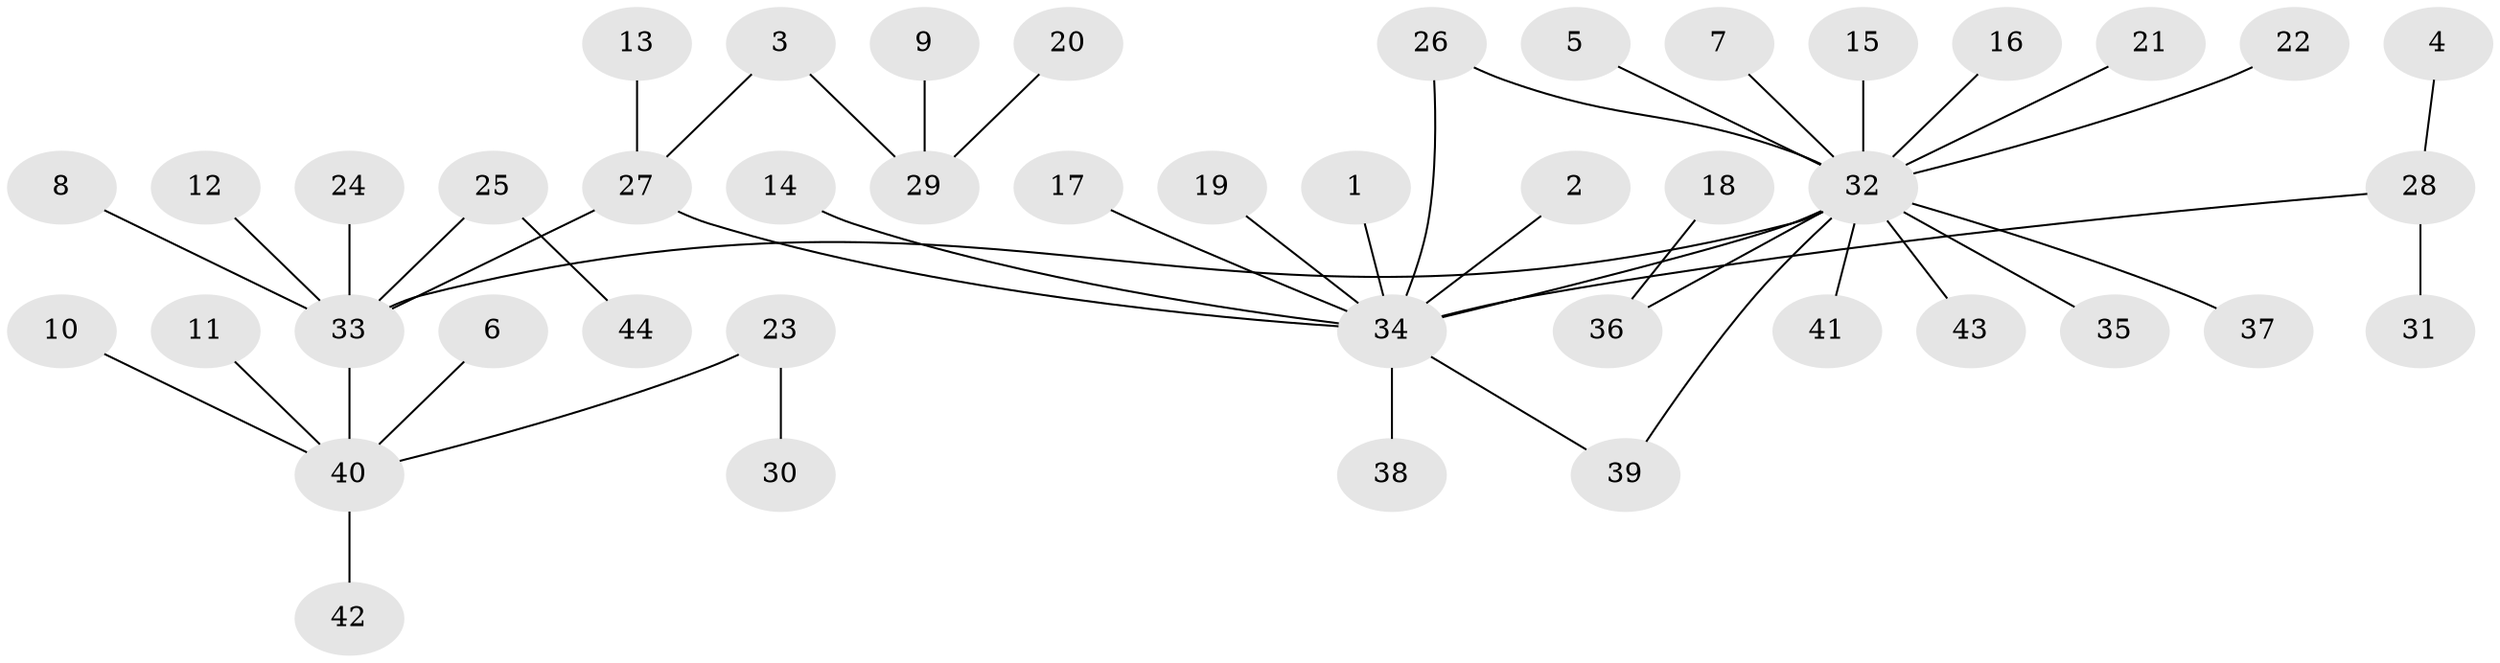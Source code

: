 // original degree distribution, {18: 0.011494252873563218, 12: 0.011494252873563218, 2: 0.22988505747126436, 6: 0.011494252873563218, 1: 0.6091954022988506, 4: 0.034482758620689655, 3: 0.04597701149425287, 5: 0.022988505747126436, 7: 0.011494252873563218, 8: 0.011494252873563218}
// Generated by graph-tools (version 1.1) at 2025/49/03/09/25 03:49:55]
// undirected, 44 vertices, 46 edges
graph export_dot {
graph [start="1"]
  node [color=gray90,style=filled];
  1;
  2;
  3;
  4;
  5;
  6;
  7;
  8;
  9;
  10;
  11;
  12;
  13;
  14;
  15;
  16;
  17;
  18;
  19;
  20;
  21;
  22;
  23;
  24;
  25;
  26;
  27;
  28;
  29;
  30;
  31;
  32;
  33;
  34;
  35;
  36;
  37;
  38;
  39;
  40;
  41;
  42;
  43;
  44;
  1 -- 34 [weight=1.0];
  2 -- 34 [weight=1.0];
  3 -- 27 [weight=1.0];
  3 -- 29 [weight=1.0];
  4 -- 28 [weight=1.0];
  5 -- 32 [weight=1.0];
  6 -- 40 [weight=1.0];
  7 -- 32 [weight=1.0];
  8 -- 33 [weight=1.0];
  9 -- 29 [weight=1.0];
  10 -- 40 [weight=1.0];
  11 -- 40 [weight=1.0];
  12 -- 33 [weight=1.0];
  13 -- 27 [weight=1.0];
  14 -- 34 [weight=1.0];
  15 -- 32 [weight=1.0];
  16 -- 32 [weight=1.0];
  17 -- 34 [weight=1.0];
  18 -- 36 [weight=1.0];
  19 -- 34 [weight=1.0];
  20 -- 29 [weight=1.0];
  21 -- 32 [weight=1.0];
  22 -- 32 [weight=1.0];
  23 -- 30 [weight=1.0];
  23 -- 40 [weight=1.0];
  24 -- 33 [weight=1.0];
  25 -- 33 [weight=1.0];
  25 -- 44 [weight=1.0];
  26 -- 32 [weight=1.0];
  26 -- 34 [weight=1.0];
  27 -- 33 [weight=1.0];
  27 -- 34 [weight=1.0];
  28 -- 31 [weight=1.0];
  28 -- 34 [weight=1.0];
  32 -- 33 [weight=1.0];
  32 -- 34 [weight=1.0];
  32 -- 35 [weight=1.0];
  32 -- 36 [weight=1.0];
  32 -- 37 [weight=1.0];
  32 -- 39 [weight=1.0];
  32 -- 41 [weight=1.0];
  32 -- 43 [weight=1.0];
  33 -- 40 [weight=1.0];
  34 -- 38 [weight=1.0];
  34 -- 39 [weight=1.0];
  40 -- 42 [weight=1.0];
}
